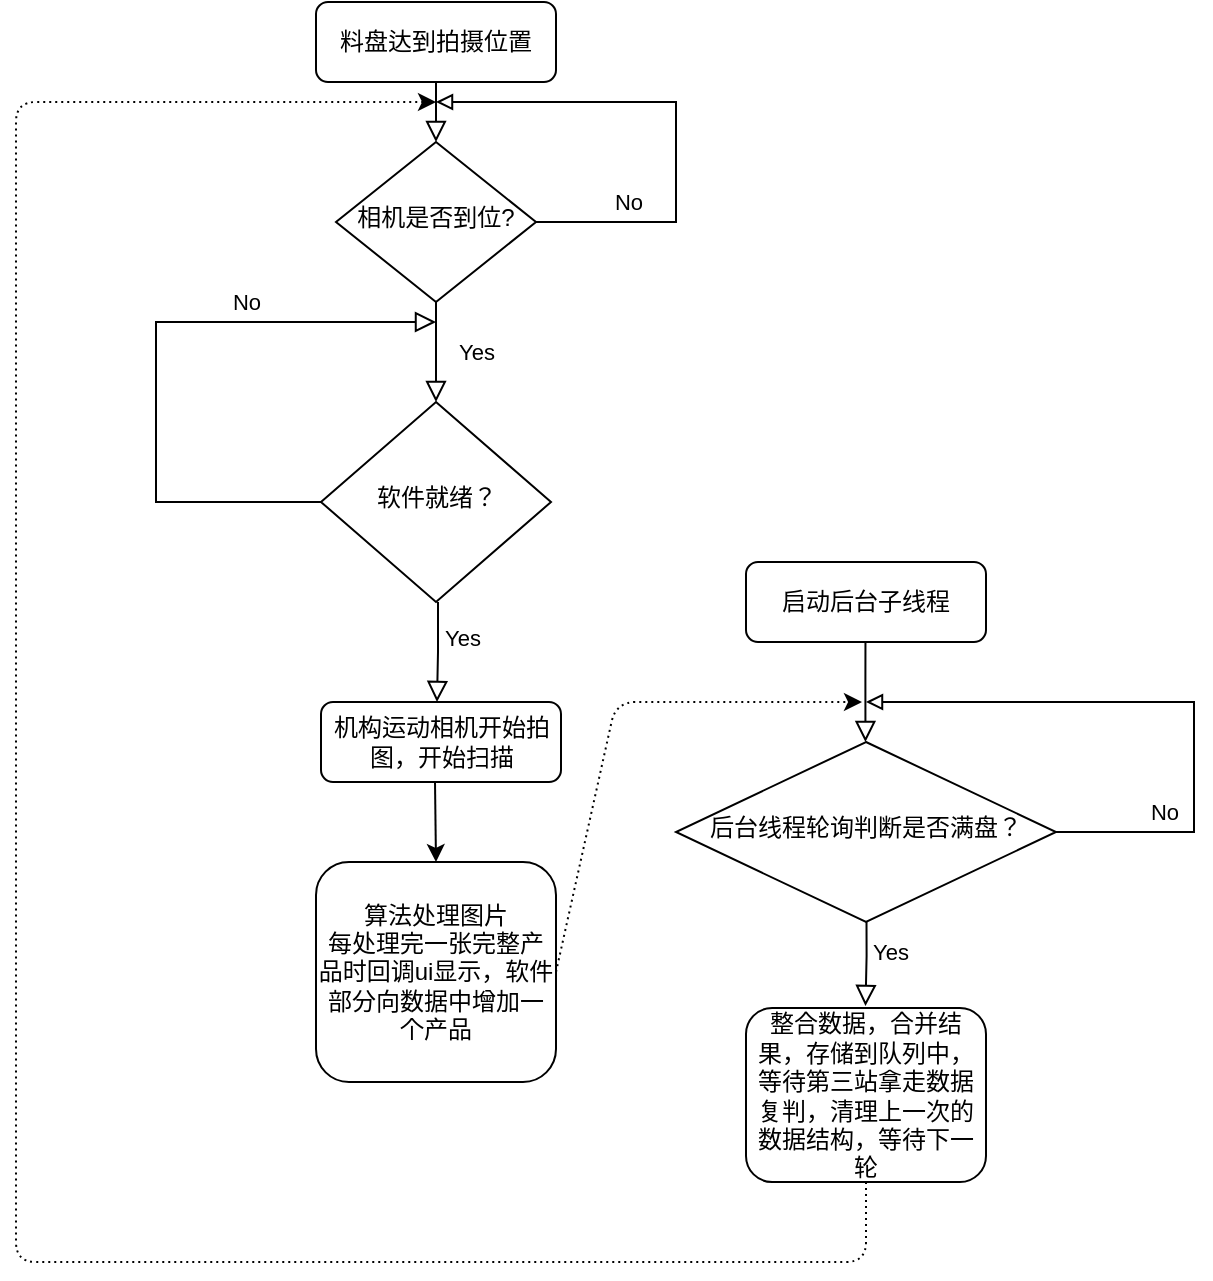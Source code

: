 <mxfile version="14.9.0" type="github">
  <diagram id="C5RBs43oDa-KdzZeNtuy" name="Page-1">
    <mxGraphModel dx="1038" dy="548" grid="1" gridSize="10" guides="1" tooltips="1" connect="1" arrows="1" fold="1" page="1" pageScale="1" pageWidth="827" pageHeight="1169" math="0" shadow="0">
      <root>
        <mxCell id="WIyWlLk6GJQsqaUBKTNV-0" />
        <mxCell id="WIyWlLk6GJQsqaUBKTNV-1" parent="WIyWlLk6GJQsqaUBKTNV-0" />
        <mxCell id="WIyWlLk6GJQsqaUBKTNV-2" value="" style="rounded=0;html=1;jettySize=auto;orthogonalLoop=1;fontSize=11;endArrow=block;endFill=0;endSize=8;strokeWidth=1;shadow=0;labelBackgroundColor=none;edgeStyle=orthogonalEdgeStyle;" parent="WIyWlLk6GJQsqaUBKTNV-1" source="WIyWlLk6GJQsqaUBKTNV-3" target="WIyWlLk6GJQsqaUBKTNV-6" edge="1">
          <mxGeometry relative="1" as="geometry" />
        </mxCell>
        <mxCell id="WIyWlLk6GJQsqaUBKTNV-3" value="料盘达到拍摄位置" style="rounded=1;whiteSpace=wrap;html=1;fontSize=12;glass=0;strokeWidth=1;shadow=0;" parent="WIyWlLk6GJQsqaUBKTNV-1" vertex="1">
          <mxGeometry x="350" y="40" width="120" height="40" as="geometry" />
        </mxCell>
        <mxCell id="WIyWlLk6GJQsqaUBKTNV-4" value="Yes" style="rounded=0;html=1;jettySize=auto;orthogonalLoop=1;fontSize=11;endArrow=block;endFill=0;endSize=8;strokeWidth=1;shadow=0;labelBackgroundColor=none;edgeStyle=orthogonalEdgeStyle;" parent="WIyWlLk6GJQsqaUBKTNV-1" source="WIyWlLk6GJQsqaUBKTNV-6" target="WIyWlLk6GJQsqaUBKTNV-10" edge="1">
          <mxGeometry y="20" relative="1" as="geometry">
            <mxPoint as="offset" />
          </mxGeometry>
        </mxCell>
        <mxCell id="WIyWlLk6GJQsqaUBKTNV-5" value="No" style="edgeStyle=orthogonalEdgeStyle;rounded=0;html=1;jettySize=auto;orthogonalLoop=1;fontSize=11;endArrow=block;endFill=0;strokeWidth=1;shadow=0;labelBackgroundColor=none;" parent="WIyWlLk6GJQsqaUBKTNV-1" source="WIyWlLk6GJQsqaUBKTNV-6" edge="1">
          <mxGeometry x="-0.636" y="10" relative="1" as="geometry">
            <mxPoint as="offset" />
            <mxPoint x="410" y="90" as="targetPoint" />
            <Array as="points">
              <mxPoint x="530" y="150" />
              <mxPoint x="530" y="90" />
            </Array>
          </mxGeometry>
        </mxCell>
        <mxCell id="WIyWlLk6GJQsqaUBKTNV-6" value="相机是否到位?" style="rhombus;whiteSpace=wrap;html=1;shadow=0;fontFamily=Helvetica;fontSize=12;align=center;strokeWidth=1;spacing=6;spacingTop=-4;" parent="WIyWlLk6GJQsqaUBKTNV-1" vertex="1">
          <mxGeometry x="360" y="110" width="100" height="80" as="geometry" />
        </mxCell>
        <mxCell id="WIyWlLk6GJQsqaUBKTNV-8" value="No" style="rounded=0;html=1;jettySize=auto;orthogonalLoop=1;fontSize=11;endArrow=block;endFill=0;endSize=8;strokeWidth=1;shadow=0;labelBackgroundColor=none;edgeStyle=orthogonalEdgeStyle;exitX=0;exitY=0.5;exitDx=0;exitDy=0;" parent="WIyWlLk6GJQsqaUBKTNV-1" source="WIyWlLk6GJQsqaUBKTNV-10" edge="1">
          <mxGeometry x="0.39" y="10" relative="1" as="geometry">
            <mxPoint as="offset" />
            <mxPoint x="410" y="200" as="targetPoint" />
            <Array as="points">
              <mxPoint x="270" y="290" />
            </Array>
          </mxGeometry>
        </mxCell>
        <mxCell id="WIyWlLk6GJQsqaUBKTNV-9" value="Yes" style="edgeStyle=orthogonalEdgeStyle;rounded=0;html=1;jettySize=auto;orthogonalLoop=1;fontSize=11;endArrow=block;endFill=0;endSize=8;strokeWidth=1;shadow=0;labelBackgroundColor=none;entryX=0.5;entryY=0;entryDx=0;entryDy=0;exitX=0.5;exitY=1;exitDx=0;exitDy=0;" parent="WIyWlLk6GJQsqaUBKTNV-1" edge="1">
          <mxGeometry x="-0.325" y="12" relative="1" as="geometry">
            <mxPoint y="1" as="offset" />
            <mxPoint x="411" y="340" as="sourcePoint" />
            <mxPoint x="410.5" y="390" as="targetPoint" />
            <Array as="points">
              <mxPoint x="411" y="365" />
            </Array>
          </mxGeometry>
        </mxCell>
        <mxCell id="WIyWlLk6GJQsqaUBKTNV-10" value="软件就绪？" style="rhombus;whiteSpace=wrap;html=1;shadow=0;fontFamily=Helvetica;fontSize=12;align=center;strokeWidth=1;spacing=6;spacingTop=-4;" parent="WIyWlLk6GJQsqaUBKTNV-1" vertex="1">
          <mxGeometry x="352.5" y="240" width="115" height="100" as="geometry" />
        </mxCell>
        <mxCell id="WIyWlLk6GJQsqaUBKTNV-12" value="机构运动相机开始拍图，开始扫描" style="rounded=1;whiteSpace=wrap;html=1;fontSize=12;glass=0;strokeWidth=1;shadow=0;" parent="WIyWlLk6GJQsqaUBKTNV-1" vertex="1">
          <mxGeometry x="352.5" y="390" width="120" height="40" as="geometry" />
        </mxCell>
        <mxCell id="Q_rkfMQIW4q1AzUXCVcY-9" style="edgeStyle=none;orthogonalLoop=1;jettySize=auto;html=1;exitX=0;exitY=0;exitDx=0;exitDy=0;" edge="1" parent="WIyWlLk6GJQsqaUBKTNV-1" source="WIyWlLk6GJQsqaUBKTNV-10" target="WIyWlLk6GJQsqaUBKTNV-10">
          <mxGeometry relative="1" as="geometry" />
        </mxCell>
        <mxCell id="Q_rkfMQIW4q1AzUXCVcY-10" style="edgeStyle=none;orthogonalLoop=1;jettySize=auto;html=1;exitX=0.5;exitY=1;exitDx=0;exitDy=0;" edge="1" parent="WIyWlLk6GJQsqaUBKTNV-1" source="WIyWlLk6GJQsqaUBKTNV-10" target="WIyWlLk6GJQsqaUBKTNV-10">
          <mxGeometry relative="1" as="geometry" />
        </mxCell>
        <mxCell id="Q_rkfMQIW4q1AzUXCVcY-14" value="" style="endArrow=classic;html=1;exitX=0.5;exitY=1;exitDx=0;exitDy=0;" edge="1" parent="WIyWlLk6GJQsqaUBKTNV-1">
          <mxGeometry width="50" height="50" relative="1" as="geometry">
            <mxPoint x="409.5" y="430" as="sourcePoint" />
            <mxPoint x="410" y="470" as="targetPoint" />
          </mxGeometry>
        </mxCell>
        <mxCell id="Q_rkfMQIW4q1AzUXCVcY-15" value="算法处理图片&lt;br&gt;每处理完一张完整产品时回调ui显示，软件部分向数据中增加一个产品" style="rounded=1;whiteSpace=wrap;html=1;fontSize=12;glass=0;strokeWidth=1;shadow=0;" vertex="1" parent="WIyWlLk6GJQsqaUBKTNV-1">
          <mxGeometry x="350" y="470" width="120" height="110" as="geometry" />
        </mxCell>
        <mxCell id="Q_rkfMQIW4q1AzUXCVcY-18" value="后台线程轮询判断是否满盘？" style="rhombus;whiteSpace=wrap;html=1;shadow=0;fontFamily=Helvetica;fontSize=12;align=center;strokeWidth=1;spacing=6;spacingTop=-4;" vertex="1" parent="WIyWlLk6GJQsqaUBKTNV-1">
          <mxGeometry x="530" y="410" width="190" height="90" as="geometry" />
        </mxCell>
        <mxCell id="Q_rkfMQIW4q1AzUXCVcY-19" value="启动后台子线程" style="rounded=1;whiteSpace=wrap;html=1;fontSize=12;glass=0;strokeWidth=1;shadow=0;" vertex="1" parent="WIyWlLk6GJQsqaUBKTNV-1">
          <mxGeometry x="565" y="320" width="120" height="40" as="geometry" />
        </mxCell>
        <mxCell id="Q_rkfMQIW4q1AzUXCVcY-20" value="" style="rounded=0;html=1;jettySize=auto;orthogonalLoop=1;fontSize=11;endArrow=block;endFill=0;endSize=8;strokeWidth=1;shadow=0;labelBackgroundColor=none;edgeStyle=orthogonalEdgeStyle;" edge="1" parent="WIyWlLk6GJQsqaUBKTNV-1">
          <mxGeometry relative="1" as="geometry">
            <mxPoint x="624.73" y="360" as="sourcePoint" />
            <mxPoint x="624.73" y="410" as="targetPoint" />
            <Array as="points">
              <mxPoint x="625.23" y="380" />
              <mxPoint x="625.23" y="380" />
            </Array>
          </mxGeometry>
        </mxCell>
        <mxCell id="Q_rkfMQIW4q1AzUXCVcY-21" style="edgeStyle=none;orthogonalLoop=1;jettySize=auto;html=1;exitX=0.5;exitY=1;exitDx=0;exitDy=0;" edge="1" parent="WIyWlLk6GJQsqaUBKTNV-1" source="Q_rkfMQIW4q1AzUXCVcY-19" target="Q_rkfMQIW4q1AzUXCVcY-19">
          <mxGeometry relative="1" as="geometry" />
        </mxCell>
        <mxCell id="Q_rkfMQIW4q1AzUXCVcY-22" value="Yes" style="edgeStyle=orthogonalEdgeStyle;rounded=0;html=1;jettySize=auto;orthogonalLoop=1;fontSize=11;endArrow=block;endFill=0;endSize=8;strokeWidth=1;shadow=0;labelBackgroundColor=none;entryX=0.5;entryY=0;entryDx=0;entryDy=0;" edge="1" parent="WIyWlLk6GJQsqaUBKTNV-1">
          <mxGeometry x="-0.325" y="12" relative="1" as="geometry">
            <mxPoint y="1" as="offset" />
            <mxPoint x="625.25" y="500" as="sourcePoint" />
            <mxPoint x="624.75" y="542" as="targetPoint" />
            <Array as="points">
              <mxPoint x="625.25" y="517" />
            </Array>
          </mxGeometry>
        </mxCell>
        <mxCell id="Q_rkfMQIW4q1AzUXCVcY-23" value="No" style="edgeStyle=orthogonalEdgeStyle;rounded=0;html=1;jettySize=auto;orthogonalLoop=1;fontSize=11;endArrow=block;endFill=0;strokeWidth=1;shadow=0;labelBackgroundColor=none;exitX=1;exitY=0.5;exitDx=0;exitDy=0;" edge="1" parent="WIyWlLk6GJQsqaUBKTNV-1" source="Q_rkfMQIW4q1AzUXCVcY-18">
          <mxGeometry x="-0.636" y="10" relative="1" as="geometry">
            <mxPoint as="offset" />
            <mxPoint x="719" y="460" as="sourcePoint" />
            <mxPoint x="625" y="390" as="targetPoint" />
            <Array as="points">
              <mxPoint x="789" y="455" />
              <mxPoint x="789" y="390" />
            </Array>
          </mxGeometry>
        </mxCell>
        <mxCell id="Q_rkfMQIW4q1AzUXCVcY-24" value="整合数据，合并结果，存储到队列中，等待第三站拿走数据复判，清理上一次的数据结构，等待下一轮" style="rounded=1;whiteSpace=wrap;html=1;fontSize=12;glass=0;strokeWidth=1;shadow=0;" vertex="1" parent="WIyWlLk6GJQsqaUBKTNV-1">
          <mxGeometry x="565" y="543" width="120" height="87" as="geometry" />
        </mxCell>
        <mxCell id="Q_rkfMQIW4q1AzUXCVcY-30" value="" style="endArrow=classic;html=1;dashed=1;dashPattern=1 2;exitX=1;exitY=0.5;exitDx=0;exitDy=0;" edge="1" parent="WIyWlLk6GJQsqaUBKTNV-1" source="Q_rkfMQIW4q1AzUXCVcY-15">
          <mxGeometry width="50" height="50" relative="1" as="geometry">
            <mxPoint x="500" y="520" as="sourcePoint" />
            <mxPoint x="623" y="390" as="targetPoint" />
            <Array as="points">
              <mxPoint x="500" y="390" />
            </Array>
          </mxGeometry>
        </mxCell>
        <mxCell id="Q_rkfMQIW4q1AzUXCVcY-33" value="" style="endArrow=classic;html=1;dashed=1;dashPattern=1 2;" edge="1" parent="WIyWlLk6GJQsqaUBKTNV-1" source="Q_rkfMQIW4q1AzUXCVcY-24">
          <mxGeometry width="50" height="50" relative="1" as="geometry">
            <mxPoint x="560" y="590" as="sourcePoint" />
            <mxPoint x="410" y="90" as="targetPoint" />
            <Array as="points">
              <mxPoint x="625" y="670" />
              <mxPoint x="200" y="670" />
              <mxPoint x="200" y="587" />
              <mxPoint x="200" y="90" />
            </Array>
          </mxGeometry>
        </mxCell>
      </root>
    </mxGraphModel>
  </diagram>
</mxfile>

